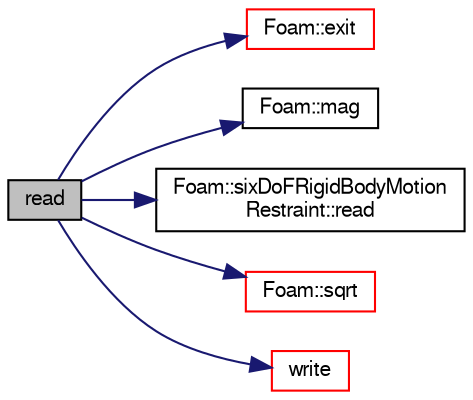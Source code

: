 digraph "read"
{
  bgcolor="transparent";
  edge [fontname="FreeSans",fontsize="10",labelfontname="FreeSans",labelfontsize="10"];
  node [fontname="FreeSans",fontsize="10",shape=record];
  rankdir="LR";
  Node282 [label="read",height=0.2,width=0.4,color="black", fillcolor="grey75", style="filled", fontcolor="black"];
  Node282 -> Node283 [color="midnightblue",fontsize="10",style="solid",fontname="FreeSans"];
  Node283 [label="Foam::exit",height=0.2,width=0.4,color="red",URL="$a21124.html#a06ca7250d8e89caf05243ec094843642"];
  Node282 -> Node330 [color="midnightblue",fontsize="10",style="solid",fontname="FreeSans"];
  Node330 [label="Foam::mag",height=0.2,width=0.4,color="black",URL="$a21124.html#a929da2a3fdcf3dacbbe0487d3a330dae"];
  Node282 -> Node331 [color="midnightblue",fontsize="10",style="solid",fontname="FreeSans"];
  Node331 [label="Foam::sixDoFRigidBodyMotion\lRestraint::read",height=0.2,width=0.4,color="black",URL="$a29514.html#a5ecbaf540d084df264d7cf954b4897cb",tooltip="Update properties from given dictionary. "];
  Node282 -> Node332 [color="midnightblue",fontsize="10",style="solid",fontname="FreeSans"];
  Node332 [label="Foam::sqrt",height=0.2,width=0.4,color="red",URL="$a21124.html#a8616bd62eebf2342a80222fecb1bda71"];
  Node282 -> Node337 [color="midnightblue",fontsize="10",style="solid",fontname="FreeSans"];
  Node337 [label="write",height=0.2,width=0.4,color="red",URL="$a29522.html#a293fdfec8bdfbd5c3913ab4c9f3454ff",tooltip="Write. "];
}
